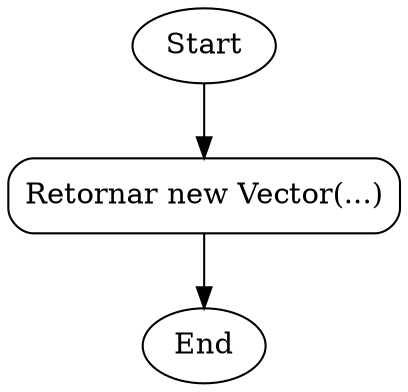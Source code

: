 digraph G_Div {
    
    rankdir=TB;
    node [shape=box, style=rounded];

    Start [shape=ellipse];
    End [shape=ellipse];

    A [label="Retornar new Vector(...)"];

    Start -> A -> End;
}